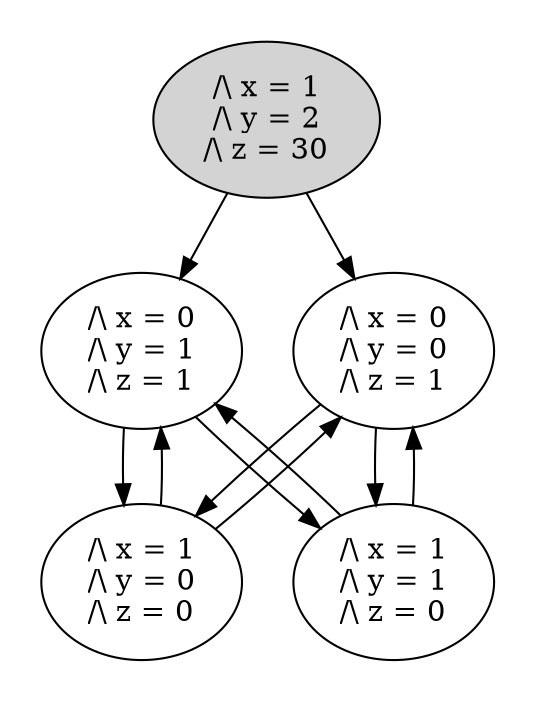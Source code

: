 strict digraph DiskGraph {
nodesep=0.35;
subgraph cluster_graph {
color="white";
-1607288752358660648 [label="/\\ x = 1\n/\\ y = 2\n/\\ z = 30",style = filled]
-1607288752358660648 -> -5249995188078322778 [label="",color="black",fontcolor="black"];
-5249995188078322778 [label="/\\ x = 0\n/\\ y = 1\n/\\ z = 1"];
-1607288752358660648 -> -4286948409581810689 [label="",color="black",fontcolor="black"];
-4286948409581810689 [label="/\\ x = 0\n/\\ y = 0\n/\\ z = 1"];
-5249995188078322778 -> -5341940026577389008 [label="",color="black",fontcolor="black"];
-5341940026577389008 [label="/\\ x = 1\n/\\ y = 0\n/\\ z = 0"];
-5249995188078322778 -> -4145444941364041111 [label="",color="black",fontcolor="black"];
-4145444941364041111 [label="/\\ x = 1\n/\\ y = 1\n/\\ z = 0"];
-4286948409581810689 -> -4145444941364041111 [label="",color="black",fontcolor="black"];
-4286948409581810689 -> -5341940026577389008 [label="",color="black",fontcolor="black"];
-5341940026577389008 -> -5249995188078322778 [label="",color="black",fontcolor="black"];
-5341940026577389008 -> -4286948409581810689 [label="",color="black",fontcolor="black"];
-4145444941364041111 -> -4286948409581810689 [label="",color="black",fontcolor="black"];
-4145444941364041111 -> -5249995188078322778 [label="",color="black",fontcolor="black"];
{rank = same; -1607288752358660648;}
{rank = same; -5249995188078322778;-4286948409581810689;}
{rank = same; -4145444941364041111;-5341940026577389008;}
}
}